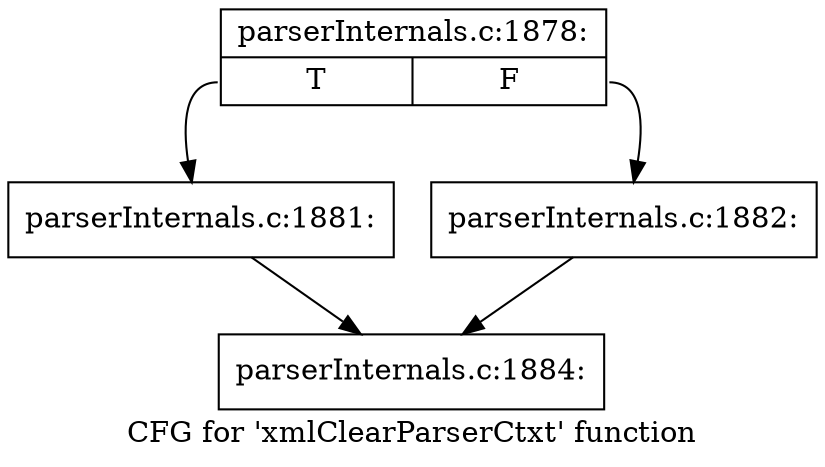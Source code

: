 digraph "CFG for 'xmlClearParserCtxt' function" {
	label="CFG for 'xmlClearParserCtxt' function";

	Node0x4f983d0 [shape=record,label="{parserInternals.c:1878:|{<s0>T|<s1>F}}"];
	Node0x4f983d0:s0 -> Node0x4f998d0;
	Node0x4f983d0:s1 -> Node0x4f99920;
	Node0x4f998d0 [shape=record,label="{parserInternals.c:1881:}"];
	Node0x4f998d0 -> Node0x4f99a70;
	Node0x4f99920 [shape=record,label="{parserInternals.c:1882:}"];
	Node0x4f99920 -> Node0x4f99a70;
	Node0x4f99a70 [shape=record,label="{parserInternals.c:1884:}"];
}
